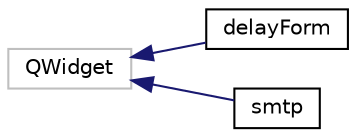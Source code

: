 digraph "Graphical Class Hierarchy"
{
  edge [fontname="Helvetica",fontsize="10",labelfontname="Helvetica",labelfontsize="10"];
  node [fontname="Helvetica",fontsize="10",shape=record];
  rankdir="LR";
  Node1 [label="QWidget",height=0.2,width=0.4,color="grey75", fillcolor="white", style="filled"];
  Node1 -> Node2 [dir="back",color="midnightblue",fontsize="10",style="solid",fontname="Helvetica"];
  Node2 [label="delayForm",height=0.2,width=0.4,color="black", fillcolor="white", style="filled",URL="$classdelay_form.html"];
  Node1 -> Node3 [dir="back",color="midnightblue",fontsize="10",style="solid",fontname="Helvetica"];
  Node3 [label="smtp",height=0.2,width=0.4,color="black", fillcolor="white", style="filled",URL="$classsmtp.html"];
}
